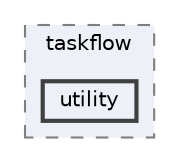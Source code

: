 digraph "external/taskflow/taskflow/utility"
{
 // LATEX_PDF_SIZE
  bgcolor="transparent";
  edge [fontname=Helvetica,fontsize=10,labelfontname=Helvetica,labelfontsize=10];
  node [fontname=Helvetica,fontsize=10,shape=box,height=0.2,width=0.4];
  compound=true
  subgraph clusterdir_335c31d98076110d53a13c1a0e3daa75 {
    graph [ bgcolor="#edf0f7", pencolor="grey50", label="taskflow", fontname=Helvetica,fontsize=10 style="filled,dashed", URL="dir_335c31d98076110d53a13c1a0e3daa75.html",tooltip=""]
  dir_aa2f214bf96116231d2b8ddfcf9d0342 [label="utility", fillcolor="#edf0f7", color="grey25", style="filled,bold", URL="dir_aa2f214bf96116231d2b8ddfcf9d0342.html",tooltip=""];
  }
}

